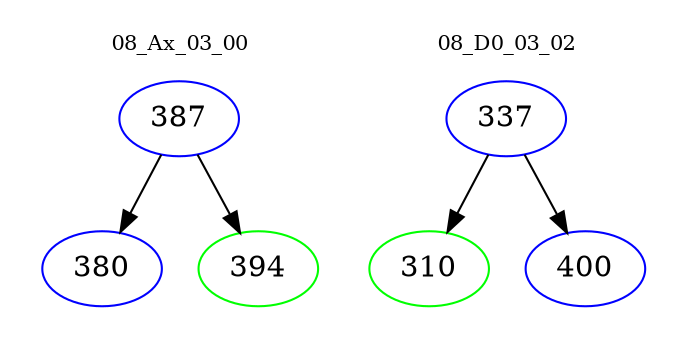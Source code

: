 digraph{
subgraph cluster_0 {
color = white
label = "08_Ax_03_00";
fontsize=10;
T0_387 [label="387", color="blue"]
T0_387 -> T0_380 [color="black"]
T0_380 [label="380", color="blue"]
T0_387 -> T0_394 [color="black"]
T0_394 [label="394", color="green"]
}
subgraph cluster_1 {
color = white
label = "08_D0_03_02";
fontsize=10;
T1_337 [label="337", color="blue"]
T1_337 -> T1_310 [color="black"]
T1_310 [label="310", color="green"]
T1_337 -> T1_400 [color="black"]
T1_400 [label="400", color="blue"]
}
}
